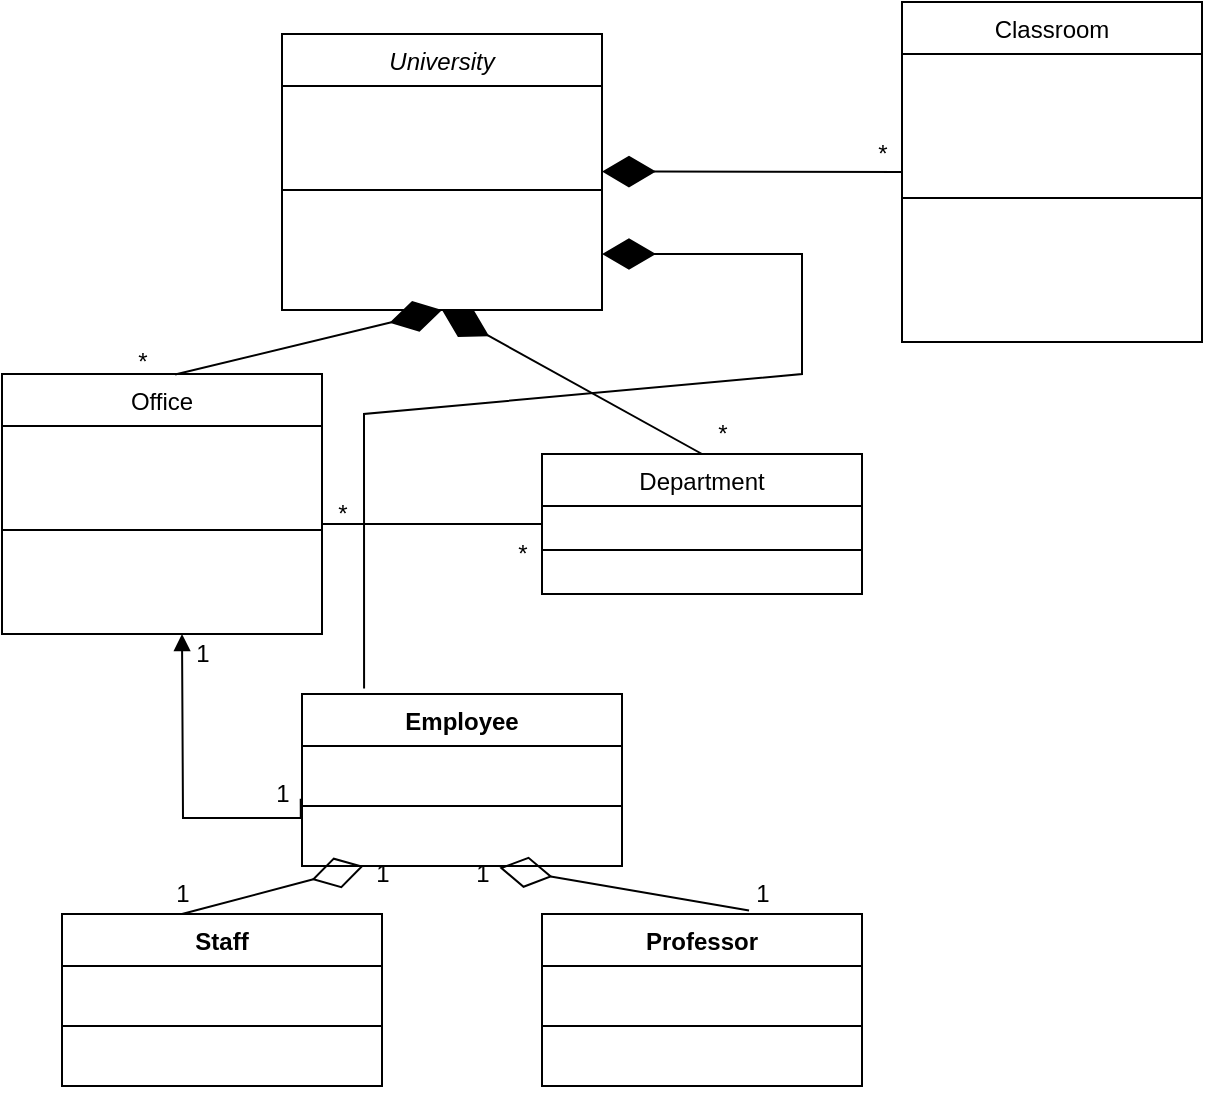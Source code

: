 <mxfile version="16.6.1" type="github">
  <diagram id="C5RBs43oDa-KdzZeNtuy" name="Page-1">
    <mxGraphModel dx="1295" dy="772" grid="1" gridSize="10" guides="1" tooltips="1" connect="1" arrows="1" fold="1" page="1" pageScale="1" pageWidth="827" pageHeight="1169" math="0" shadow="0">
      <root>
        <mxCell id="WIyWlLk6GJQsqaUBKTNV-0" />
        <mxCell id="WIyWlLk6GJQsqaUBKTNV-1" parent="WIyWlLk6GJQsqaUBKTNV-0" />
        <mxCell id="zkfFHV4jXpPFQw0GAbJ--0" value="University&#xa;" style="swimlane;fontStyle=2;align=center;verticalAlign=top;childLayout=stackLayout;horizontal=1;startSize=26;horizontalStack=0;resizeParent=1;resizeLast=0;collapsible=1;marginBottom=0;rounded=0;shadow=0;strokeWidth=1;" parent="WIyWlLk6GJQsqaUBKTNV-1" vertex="1">
          <mxGeometry x="220" y="120" width="160" height="138" as="geometry">
            <mxRectangle x="230" y="140" width="160" height="26" as="alternateBounds" />
          </mxGeometry>
        </mxCell>
        <mxCell id="zkfFHV4jXpPFQw0GAbJ--4" value="" style="line;html=1;strokeWidth=1;align=left;verticalAlign=middle;spacingTop=-1;spacingLeft=3;spacingRight=3;rotatable=0;labelPosition=right;points=[];portConstraint=eastwest;" parent="zkfFHV4jXpPFQw0GAbJ--0" vertex="1">
          <mxGeometry y="26" width="160" height="104" as="geometry" />
        </mxCell>
        <mxCell id="zkfFHV4jXpPFQw0GAbJ--6" value="Office" style="swimlane;fontStyle=0;align=center;verticalAlign=top;childLayout=stackLayout;horizontal=1;startSize=26;horizontalStack=0;resizeParent=1;resizeLast=0;collapsible=1;marginBottom=0;rounded=0;shadow=0;strokeWidth=1;" parent="WIyWlLk6GJQsqaUBKTNV-1" vertex="1">
          <mxGeometry x="80" y="290" width="160" height="130" as="geometry">
            <mxRectangle x="130" y="380" width="160" height="26" as="alternateBounds" />
          </mxGeometry>
        </mxCell>
        <mxCell id="zkfFHV4jXpPFQw0GAbJ--9" value="" style="line;html=1;strokeWidth=1;align=left;verticalAlign=middle;spacingTop=-1;spacingLeft=3;spacingRight=3;rotatable=0;labelPosition=right;points=[];portConstraint=eastwest;" parent="zkfFHV4jXpPFQw0GAbJ--6" vertex="1">
          <mxGeometry y="26" width="160" height="104" as="geometry" />
        </mxCell>
        <mxCell id="zkfFHV4jXpPFQw0GAbJ--13" value="Department" style="swimlane;fontStyle=0;align=center;verticalAlign=top;childLayout=stackLayout;horizontal=1;startSize=26;horizontalStack=0;resizeParent=1;resizeLast=0;collapsible=1;marginBottom=0;rounded=0;shadow=0;strokeWidth=1;" parent="WIyWlLk6GJQsqaUBKTNV-1" vertex="1">
          <mxGeometry x="350" y="330" width="160" height="70" as="geometry">
            <mxRectangle x="340" y="380" width="170" height="26" as="alternateBounds" />
          </mxGeometry>
        </mxCell>
        <mxCell id="zkfFHV4jXpPFQw0GAbJ--15" value="" style="line;html=1;strokeWidth=1;align=left;verticalAlign=middle;spacingTop=-1;spacingLeft=3;spacingRight=3;rotatable=0;labelPosition=right;points=[];portConstraint=eastwest;" parent="zkfFHV4jXpPFQw0GAbJ--13" vertex="1">
          <mxGeometry y="26" width="160" height="44" as="geometry" />
        </mxCell>
        <mxCell id="zkfFHV4jXpPFQw0GAbJ--17" value="Classroom" style="swimlane;fontStyle=0;align=center;verticalAlign=top;childLayout=stackLayout;horizontal=1;startSize=26;horizontalStack=0;resizeParent=1;resizeLast=0;collapsible=1;marginBottom=0;rounded=0;shadow=0;strokeWidth=1;" parent="WIyWlLk6GJQsqaUBKTNV-1" vertex="1">
          <mxGeometry x="530" y="104" width="150" height="170" as="geometry">
            <mxRectangle x="550" y="140" width="160" height="26" as="alternateBounds" />
          </mxGeometry>
        </mxCell>
        <mxCell id="zkfFHV4jXpPFQw0GAbJ--23" value="" style="line;html=1;strokeWidth=1;align=left;verticalAlign=middle;spacingTop=-1;spacingLeft=3;spacingRight=3;rotatable=0;labelPosition=right;points=[];portConstraint=eastwest;" parent="zkfFHV4jXpPFQw0GAbJ--17" vertex="1">
          <mxGeometry y="26" width="150" height="144" as="geometry" />
        </mxCell>
        <mxCell id="DcjbRFi2updjhOp7-Q4--16" style="edgeStyle=none;rounded=0;orthogonalLoop=1;jettySize=auto;html=1;exitX=0.5;exitY=1;exitDx=0;exitDy=0;" edge="1" parent="zkfFHV4jXpPFQw0GAbJ--17" source="zkfFHV4jXpPFQw0GAbJ--17" target="zkfFHV4jXpPFQw0GAbJ--23">
          <mxGeometry relative="1" as="geometry" />
        </mxCell>
        <mxCell id="DcjbRFi2updjhOp7-Q4--6" value="" style="endArrow=diamondThin;endFill=1;endSize=24;html=1;rounded=0;exitX=0.194;exitY=-0.032;exitDx=0;exitDy=0;exitPerimeter=0;" edge="1" parent="WIyWlLk6GJQsqaUBKTNV-1" source="DcjbRFi2updjhOp7-Q4--12">
          <mxGeometry width="160" relative="1" as="geometry">
            <mxPoint x="580" y="320" as="sourcePoint" />
            <mxPoint x="380" y="230" as="targetPoint" />
            <Array as="points">
              <mxPoint x="261" y="310" />
              <mxPoint x="480" y="290" />
              <mxPoint x="480" y="230" />
            </Array>
          </mxGeometry>
        </mxCell>
        <mxCell id="DcjbRFi2updjhOp7-Q4--7" value="" style="endArrow=diamondThin;endFill=1;endSize=24;html=1;rounded=0;exitX=0.5;exitY=0;exitDx=0;exitDy=0;entryX=0.5;entryY=1;entryDx=0;entryDy=0;" edge="1" parent="WIyWlLk6GJQsqaUBKTNV-1" source="zkfFHV4jXpPFQw0GAbJ--13" target="zkfFHV4jXpPFQw0GAbJ--0">
          <mxGeometry width="160" relative="1" as="geometry">
            <mxPoint x="420" y="300" as="sourcePoint" />
            <mxPoint x="580" y="300" as="targetPoint" />
          </mxGeometry>
        </mxCell>
        <mxCell id="DcjbRFi2updjhOp7-Q4--8" value="" style="endArrow=diamondThin;endFill=1;endSize=24;html=1;rounded=0;entryX=0.5;entryY=1;entryDx=0;entryDy=0;exitX=0.541;exitY=0.002;exitDx=0;exitDy=0;exitPerimeter=0;" edge="1" parent="WIyWlLk6GJQsqaUBKTNV-1" source="zkfFHV4jXpPFQw0GAbJ--6" target="zkfFHV4jXpPFQw0GAbJ--0">
          <mxGeometry width="160" relative="1" as="geometry">
            <mxPoint x="290" y="350" as="sourcePoint" />
            <mxPoint x="400" y="290" as="targetPoint" />
          </mxGeometry>
        </mxCell>
        <mxCell id="DcjbRFi2updjhOp7-Q4--9" value="" style="endArrow=diamondThin;endFill=1;endSize=24;html=1;rounded=0;" edge="1" parent="WIyWlLk6GJQsqaUBKTNV-1">
          <mxGeometry width="160" relative="1" as="geometry">
            <mxPoint x="530" y="189" as="sourcePoint" />
            <mxPoint x="380" y="188.76" as="targetPoint" />
          </mxGeometry>
        </mxCell>
        <mxCell id="DcjbRFi2updjhOp7-Q4--11" value="*" style="text;html=1;align=center;verticalAlign=middle;resizable=0;points=[];autosize=1;strokeColor=none;fillColor=none;" vertex="1" parent="WIyWlLk6GJQsqaUBKTNV-1">
          <mxGeometry x="510" y="170" width="20" height="20" as="geometry" />
        </mxCell>
        <mxCell id="DcjbRFi2updjhOp7-Q4--12" value="Employee" style="swimlane;fontStyle=1;align=center;verticalAlign=top;childLayout=stackLayout;horizontal=1;startSize=26;horizontalStack=0;resizeParent=1;resizeParentMax=0;resizeLast=0;collapsible=1;marginBottom=0;" vertex="1" parent="WIyWlLk6GJQsqaUBKTNV-1">
          <mxGeometry x="230" y="450" width="160" height="86" as="geometry" />
        </mxCell>
        <mxCell id="DcjbRFi2updjhOp7-Q4--13" value="   &#xa;" style="text;strokeColor=none;fillColor=none;align=left;verticalAlign=top;spacingLeft=4;spacingRight=4;overflow=hidden;rotatable=0;points=[[0,0.5],[1,0.5]];portConstraint=eastwest;" vertex="1" parent="DcjbRFi2updjhOp7-Q4--12">
          <mxGeometry y="26" width="160" height="26" as="geometry" />
        </mxCell>
        <mxCell id="DcjbRFi2updjhOp7-Q4--14" value="" style="line;strokeWidth=1;fillColor=none;align=left;verticalAlign=middle;spacingTop=-1;spacingLeft=3;spacingRight=3;rotatable=0;labelPosition=right;points=[];portConstraint=eastwest;" vertex="1" parent="DcjbRFi2updjhOp7-Q4--12">
          <mxGeometry y="52" width="160" height="8" as="geometry" />
        </mxCell>
        <mxCell id="DcjbRFi2updjhOp7-Q4--15" value="    &#xa;" style="text;strokeColor=none;fillColor=none;align=left;verticalAlign=top;spacingLeft=4;spacingRight=4;overflow=hidden;rotatable=0;points=[[0,0.5],[1,0.5]];portConstraint=eastwest;" vertex="1" parent="DcjbRFi2updjhOp7-Q4--12">
          <mxGeometry y="60" width="160" height="26" as="geometry" />
        </mxCell>
        <mxCell id="DcjbRFi2updjhOp7-Q4--17" value="" style="line;strokeWidth=1;fillColor=none;align=left;verticalAlign=middle;spacingTop=-1;spacingLeft=3;spacingRight=3;rotatable=0;labelPosition=right;points=[];portConstraint=eastwest;" vertex="1" parent="WIyWlLk6GJQsqaUBKTNV-1">
          <mxGeometry x="240" y="361" width="110" height="8" as="geometry" />
        </mxCell>
        <mxCell id="DcjbRFi2updjhOp7-Q4--18" value="*" style="text;html=1;align=center;verticalAlign=middle;resizable=0;points=[];autosize=1;strokeColor=none;fillColor=none;" vertex="1" parent="WIyWlLk6GJQsqaUBKTNV-1">
          <mxGeometry x="240" y="350" width="20" height="20" as="geometry" />
        </mxCell>
        <mxCell id="DcjbRFi2updjhOp7-Q4--19" value="*" style="text;html=1;align=center;verticalAlign=middle;resizable=0;points=[];autosize=1;strokeColor=none;fillColor=none;" vertex="1" parent="WIyWlLk6GJQsqaUBKTNV-1">
          <mxGeometry x="330" y="370" width="20" height="20" as="geometry" />
        </mxCell>
        <mxCell id="DcjbRFi2updjhOp7-Q4--20" value="Staff" style="swimlane;fontStyle=1;align=center;verticalAlign=top;childLayout=stackLayout;horizontal=1;startSize=26;horizontalStack=0;resizeParent=1;resizeParentMax=0;resizeLast=0;collapsible=1;marginBottom=0;" vertex="1" parent="WIyWlLk6GJQsqaUBKTNV-1">
          <mxGeometry x="110" y="560" width="160" height="86" as="geometry" />
        </mxCell>
        <mxCell id="DcjbRFi2updjhOp7-Q4--21" value="    &#xa;" style="text;strokeColor=none;fillColor=none;align=left;verticalAlign=top;spacingLeft=4;spacingRight=4;overflow=hidden;rotatable=0;points=[[0,0.5],[1,0.5]];portConstraint=eastwest;" vertex="1" parent="DcjbRFi2updjhOp7-Q4--20">
          <mxGeometry y="26" width="160" height="26" as="geometry" />
        </mxCell>
        <mxCell id="DcjbRFi2updjhOp7-Q4--22" value="" style="line;strokeWidth=1;fillColor=none;align=left;verticalAlign=middle;spacingTop=-1;spacingLeft=3;spacingRight=3;rotatable=0;labelPosition=right;points=[];portConstraint=eastwest;" vertex="1" parent="DcjbRFi2updjhOp7-Q4--20">
          <mxGeometry y="52" width="160" height="8" as="geometry" />
        </mxCell>
        <mxCell id="DcjbRFi2updjhOp7-Q4--23" value="   &#xa;" style="text;strokeColor=none;fillColor=none;align=left;verticalAlign=top;spacingLeft=4;spacingRight=4;overflow=hidden;rotatable=0;points=[[0,0.5],[1,0.5]];portConstraint=eastwest;" vertex="1" parent="DcjbRFi2updjhOp7-Q4--20">
          <mxGeometry y="60" width="160" height="26" as="geometry" />
        </mxCell>
        <mxCell id="DcjbRFi2updjhOp7-Q4--24" value="Professor" style="swimlane;fontStyle=1;align=center;verticalAlign=top;childLayout=stackLayout;horizontal=1;startSize=26;horizontalStack=0;resizeParent=1;resizeParentMax=0;resizeLast=0;collapsible=1;marginBottom=0;" vertex="1" parent="WIyWlLk6GJQsqaUBKTNV-1">
          <mxGeometry x="350" y="560" width="160" height="86" as="geometry" />
        </mxCell>
        <mxCell id="DcjbRFi2updjhOp7-Q4--25" value="   &#xa;" style="text;strokeColor=none;fillColor=none;align=left;verticalAlign=top;spacingLeft=4;spacingRight=4;overflow=hidden;rotatable=0;points=[[0,0.5],[1,0.5]];portConstraint=eastwest;" vertex="1" parent="DcjbRFi2updjhOp7-Q4--24">
          <mxGeometry y="26" width="160" height="26" as="geometry" />
        </mxCell>
        <mxCell id="DcjbRFi2updjhOp7-Q4--26" value="" style="line;strokeWidth=1;fillColor=none;align=left;verticalAlign=middle;spacingTop=-1;spacingLeft=3;spacingRight=3;rotatable=0;labelPosition=right;points=[];portConstraint=eastwest;" vertex="1" parent="DcjbRFi2updjhOp7-Q4--24">
          <mxGeometry y="52" width="160" height="8" as="geometry" />
        </mxCell>
        <mxCell id="DcjbRFi2updjhOp7-Q4--27" value="    &#xa;" style="text;strokeColor=none;fillColor=none;align=left;verticalAlign=top;spacingLeft=4;spacingRight=4;overflow=hidden;rotatable=0;points=[[0,0.5],[1,0.5]];portConstraint=eastwest;" vertex="1" parent="DcjbRFi2updjhOp7-Q4--24">
          <mxGeometry y="60" width="160" height="26" as="geometry" />
        </mxCell>
        <mxCell id="DcjbRFi2updjhOp7-Q4--31" value="" style="endArrow=block;endFill=1;html=1;edgeStyle=orthogonalEdgeStyle;align=left;verticalAlign=top;rounded=0;exitX=-0.004;exitY=1.015;exitDx=0;exitDy=0;exitPerimeter=0;" edge="1" parent="WIyWlLk6GJQsqaUBKTNV-1" source="DcjbRFi2updjhOp7-Q4--13">
          <mxGeometry x="-0.88" y="-21" relative="1" as="geometry">
            <mxPoint x="80" y="500" as="sourcePoint" />
            <mxPoint x="170" y="420" as="targetPoint" />
            <mxPoint x="21" y="21" as="offset" />
          </mxGeometry>
        </mxCell>
        <mxCell id="DcjbRFi2updjhOp7-Q4--34" value="1" style="text;html=1;align=center;verticalAlign=middle;resizable=0;points=[];autosize=1;strokeColor=none;fillColor=none;" vertex="1" parent="WIyWlLk6GJQsqaUBKTNV-1">
          <mxGeometry x="170" y="420" width="20" height="20" as="geometry" />
        </mxCell>
        <mxCell id="DcjbRFi2updjhOp7-Q4--35" value="1" style="text;html=1;align=center;verticalAlign=middle;resizable=0;points=[];autosize=1;strokeColor=none;fillColor=none;" vertex="1" parent="WIyWlLk6GJQsqaUBKTNV-1">
          <mxGeometry x="210" y="490" width="20" height="20" as="geometry" />
        </mxCell>
        <mxCell id="DcjbRFi2updjhOp7-Q4--36" value="" style="endArrow=diamondThin;endFill=0;endSize=24;html=1;rounded=0;entryX=0.617;entryY=1.033;entryDx=0;entryDy=0;entryPerimeter=0;exitX=0.647;exitY=-0.02;exitDx=0;exitDy=0;exitPerimeter=0;" edge="1" parent="WIyWlLk6GJQsqaUBKTNV-1" source="DcjbRFi2updjhOp7-Q4--24" target="DcjbRFi2updjhOp7-Q4--15">
          <mxGeometry width="160" relative="1" as="geometry">
            <mxPoint x="500" y="400" as="sourcePoint" />
            <mxPoint x="660" y="400" as="targetPoint" />
          </mxGeometry>
        </mxCell>
        <mxCell id="DcjbRFi2updjhOp7-Q4--37" value="" style="endArrow=diamondThin;endFill=0;endSize=24;html=1;rounded=0;exitX=0.647;exitY=-0.02;exitDx=0;exitDy=0;exitPerimeter=0;" edge="1" parent="WIyWlLk6GJQsqaUBKTNV-1" target="DcjbRFi2updjhOp7-Q4--15">
          <mxGeometry width="160" relative="1" as="geometry">
            <mxPoint x="170" y="560" as="sourcePoint" />
            <mxPoint x="107.28" y="503.408" as="targetPoint" />
          </mxGeometry>
        </mxCell>
        <mxCell id="DcjbRFi2updjhOp7-Q4--38" value="*" style="text;html=1;align=center;verticalAlign=middle;resizable=0;points=[];autosize=1;strokeColor=none;fillColor=none;" vertex="1" parent="WIyWlLk6GJQsqaUBKTNV-1">
          <mxGeometry x="430" y="310" width="20" height="20" as="geometry" />
        </mxCell>
        <mxCell id="DcjbRFi2updjhOp7-Q4--39" value="*" style="text;html=1;align=center;verticalAlign=middle;resizable=0;points=[];autosize=1;strokeColor=none;fillColor=none;" vertex="1" parent="WIyWlLk6GJQsqaUBKTNV-1">
          <mxGeometry x="140" y="274" width="20" height="20" as="geometry" />
        </mxCell>
        <mxCell id="DcjbRFi2updjhOp7-Q4--40" value="1" style="text;html=1;align=center;verticalAlign=middle;resizable=0;points=[];autosize=1;strokeColor=none;fillColor=none;" vertex="1" parent="WIyWlLk6GJQsqaUBKTNV-1">
          <mxGeometry x="310" y="530" width="20" height="20" as="geometry" />
        </mxCell>
        <mxCell id="DcjbRFi2updjhOp7-Q4--41" value="1" style="text;html=1;align=center;verticalAlign=middle;resizable=0;points=[];autosize=1;strokeColor=none;fillColor=none;" vertex="1" parent="WIyWlLk6GJQsqaUBKTNV-1">
          <mxGeometry x="450" y="540" width="20" height="20" as="geometry" />
        </mxCell>
        <mxCell id="DcjbRFi2updjhOp7-Q4--42" value="1" style="text;html=1;align=center;verticalAlign=middle;resizable=0;points=[];autosize=1;strokeColor=none;fillColor=none;" vertex="1" parent="WIyWlLk6GJQsqaUBKTNV-1">
          <mxGeometry x="160" y="540" width="20" height="20" as="geometry" />
        </mxCell>
        <mxCell id="DcjbRFi2updjhOp7-Q4--43" value="1" style="text;html=1;align=center;verticalAlign=middle;resizable=0;points=[];autosize=1;strokeColor=none;fillColor=none;" vertex="1" parent="WIyWlLk6GJQsqaUBKTNV-1">
          <mxGeometry x="260" y="530" width="20" height="20" as="geometry" />
        </mxCell>
      </root>
    </mxGraphModel>
  </diagram>
</mxfile>
